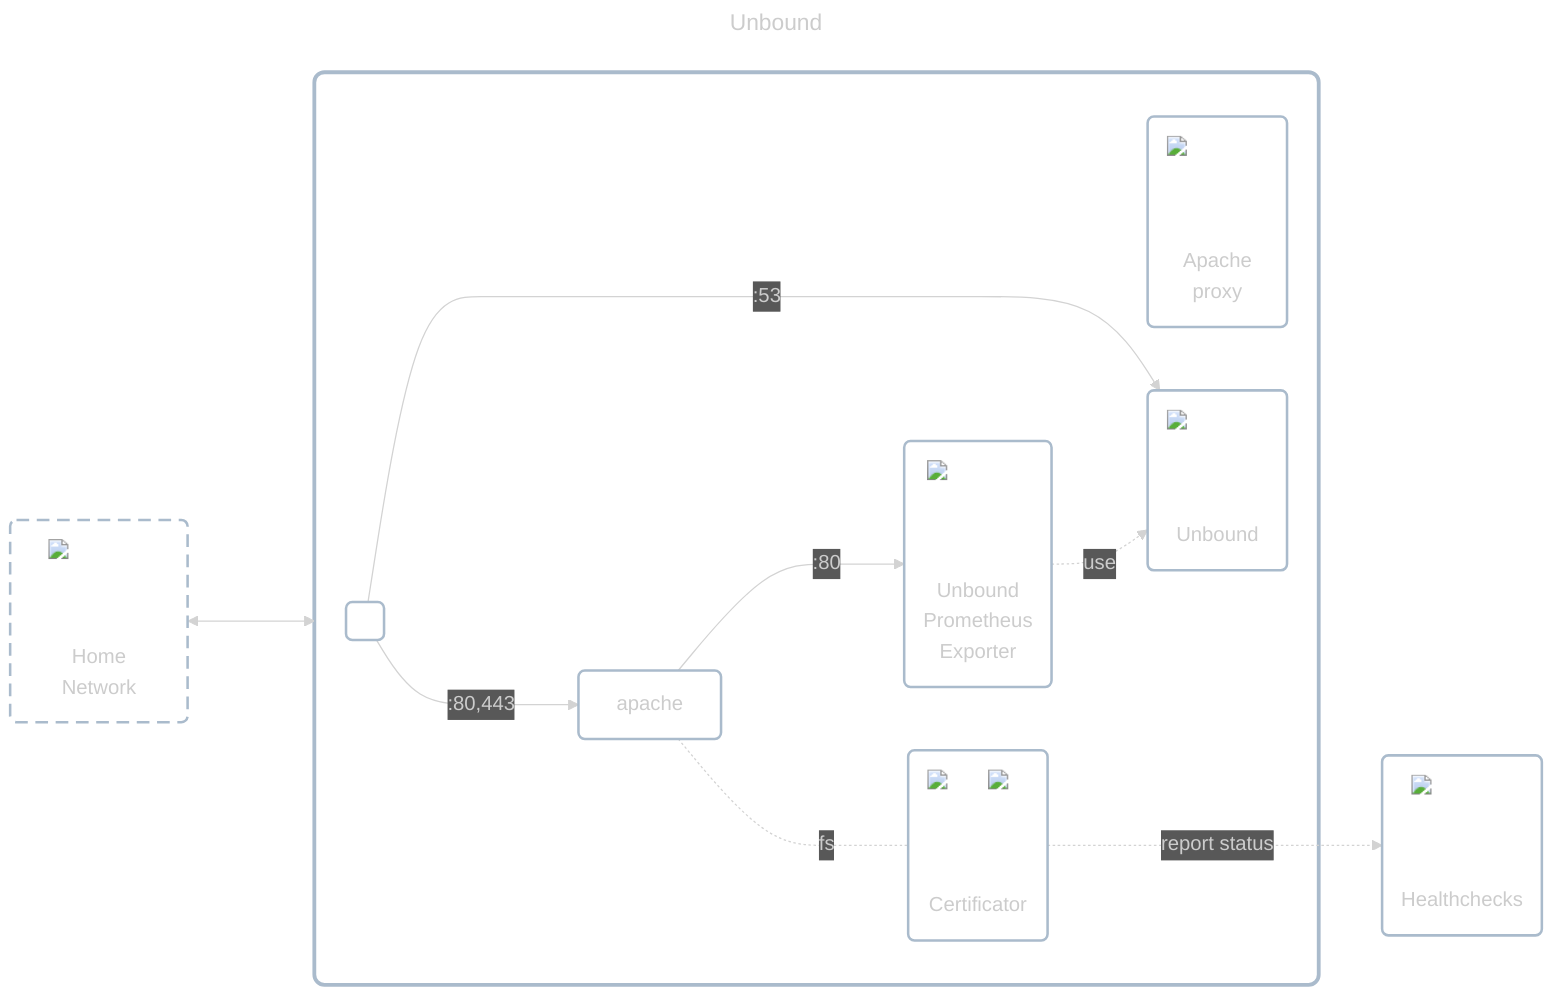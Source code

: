 ---
title: Unbound
config:
    theme: dark
---

flowchart LR
    classDef cluster fill:#ffffff00,stroke:#aabbccff,stroke-width:3px,rx:8px,ry:8px;
    classDef node fill:#ffffff00,stroke:#aabbccff,stroke-width:2px,rx:5px,ry:5px;
    classDef dashed_border stroke-dasharray:10 6;

    home_network["<div style='position:relative;width:80px;height:80px;margin:0 auto;margin-bottom:0.1em'><img src='../../../../icons/network.png' style='min-width:80px;max-width:80px' /></div>Home<br/>Network"]
    class home_network dashed_border

    subgraph app_wrapper[" "]
        network_interface(" ")
        apache_proxy("<div style='position:relative;width:80px;height:80px;margin:0 auto;margin-bottom:0.5em'><img src='../../../../icons/apache.png' style='min-width:80px;max-width:80px' /></div>Apache<br/>proxy")
        certificator("<div style='position:relative;width:80px;height:80px;margin:0 auto;margin-bottom:1em'><img src='../../../../icons/cronjob.png' style='min-width:32px;max-width:32px;position:absolute;top:0;right:0' /><img src='../../../../icons/lets-encrypt.png' style='min-width:80px;max-width:80px' /></div>Certificator")
        unbound("<div style='position:relative;width:80px;height:80px;margin:0 auto;margin-bottom:0.5em'><img src='../../../../icons/unbound.png' style='min-width:80px;max-width:80px' /></div>Unbound")
        unbound_prometheus_exporter("<div style='position:relative;width:80px;height:80px;margin:0 auto;margin-bottom:0.75em'><img src='../../../../icons/prometheus.png' style='min-width:80px;max-width:80px' /></div>Unbound<br/>Prometheus<br/>Exporter")

        network_interface --->|:80,443| apache --->|:80| unbound_prometheus_exporter
        network_interface --->|:53| unbound
        unbound_prometheus_exporter -.->|use| unbound
        apache -..-|fs| certificator
    end

    healthchecks("<div style='position:relative;width:80px;height:80px;margin:0 auto;margin-bottom:0.5em'><img src='../../../../icons/healthchecks.png' style='min-width:80px;max-width:80px' /></div>Healthchecks")

    home_network <---> app_wrapper
    certificator -..->|report status| healthchecks